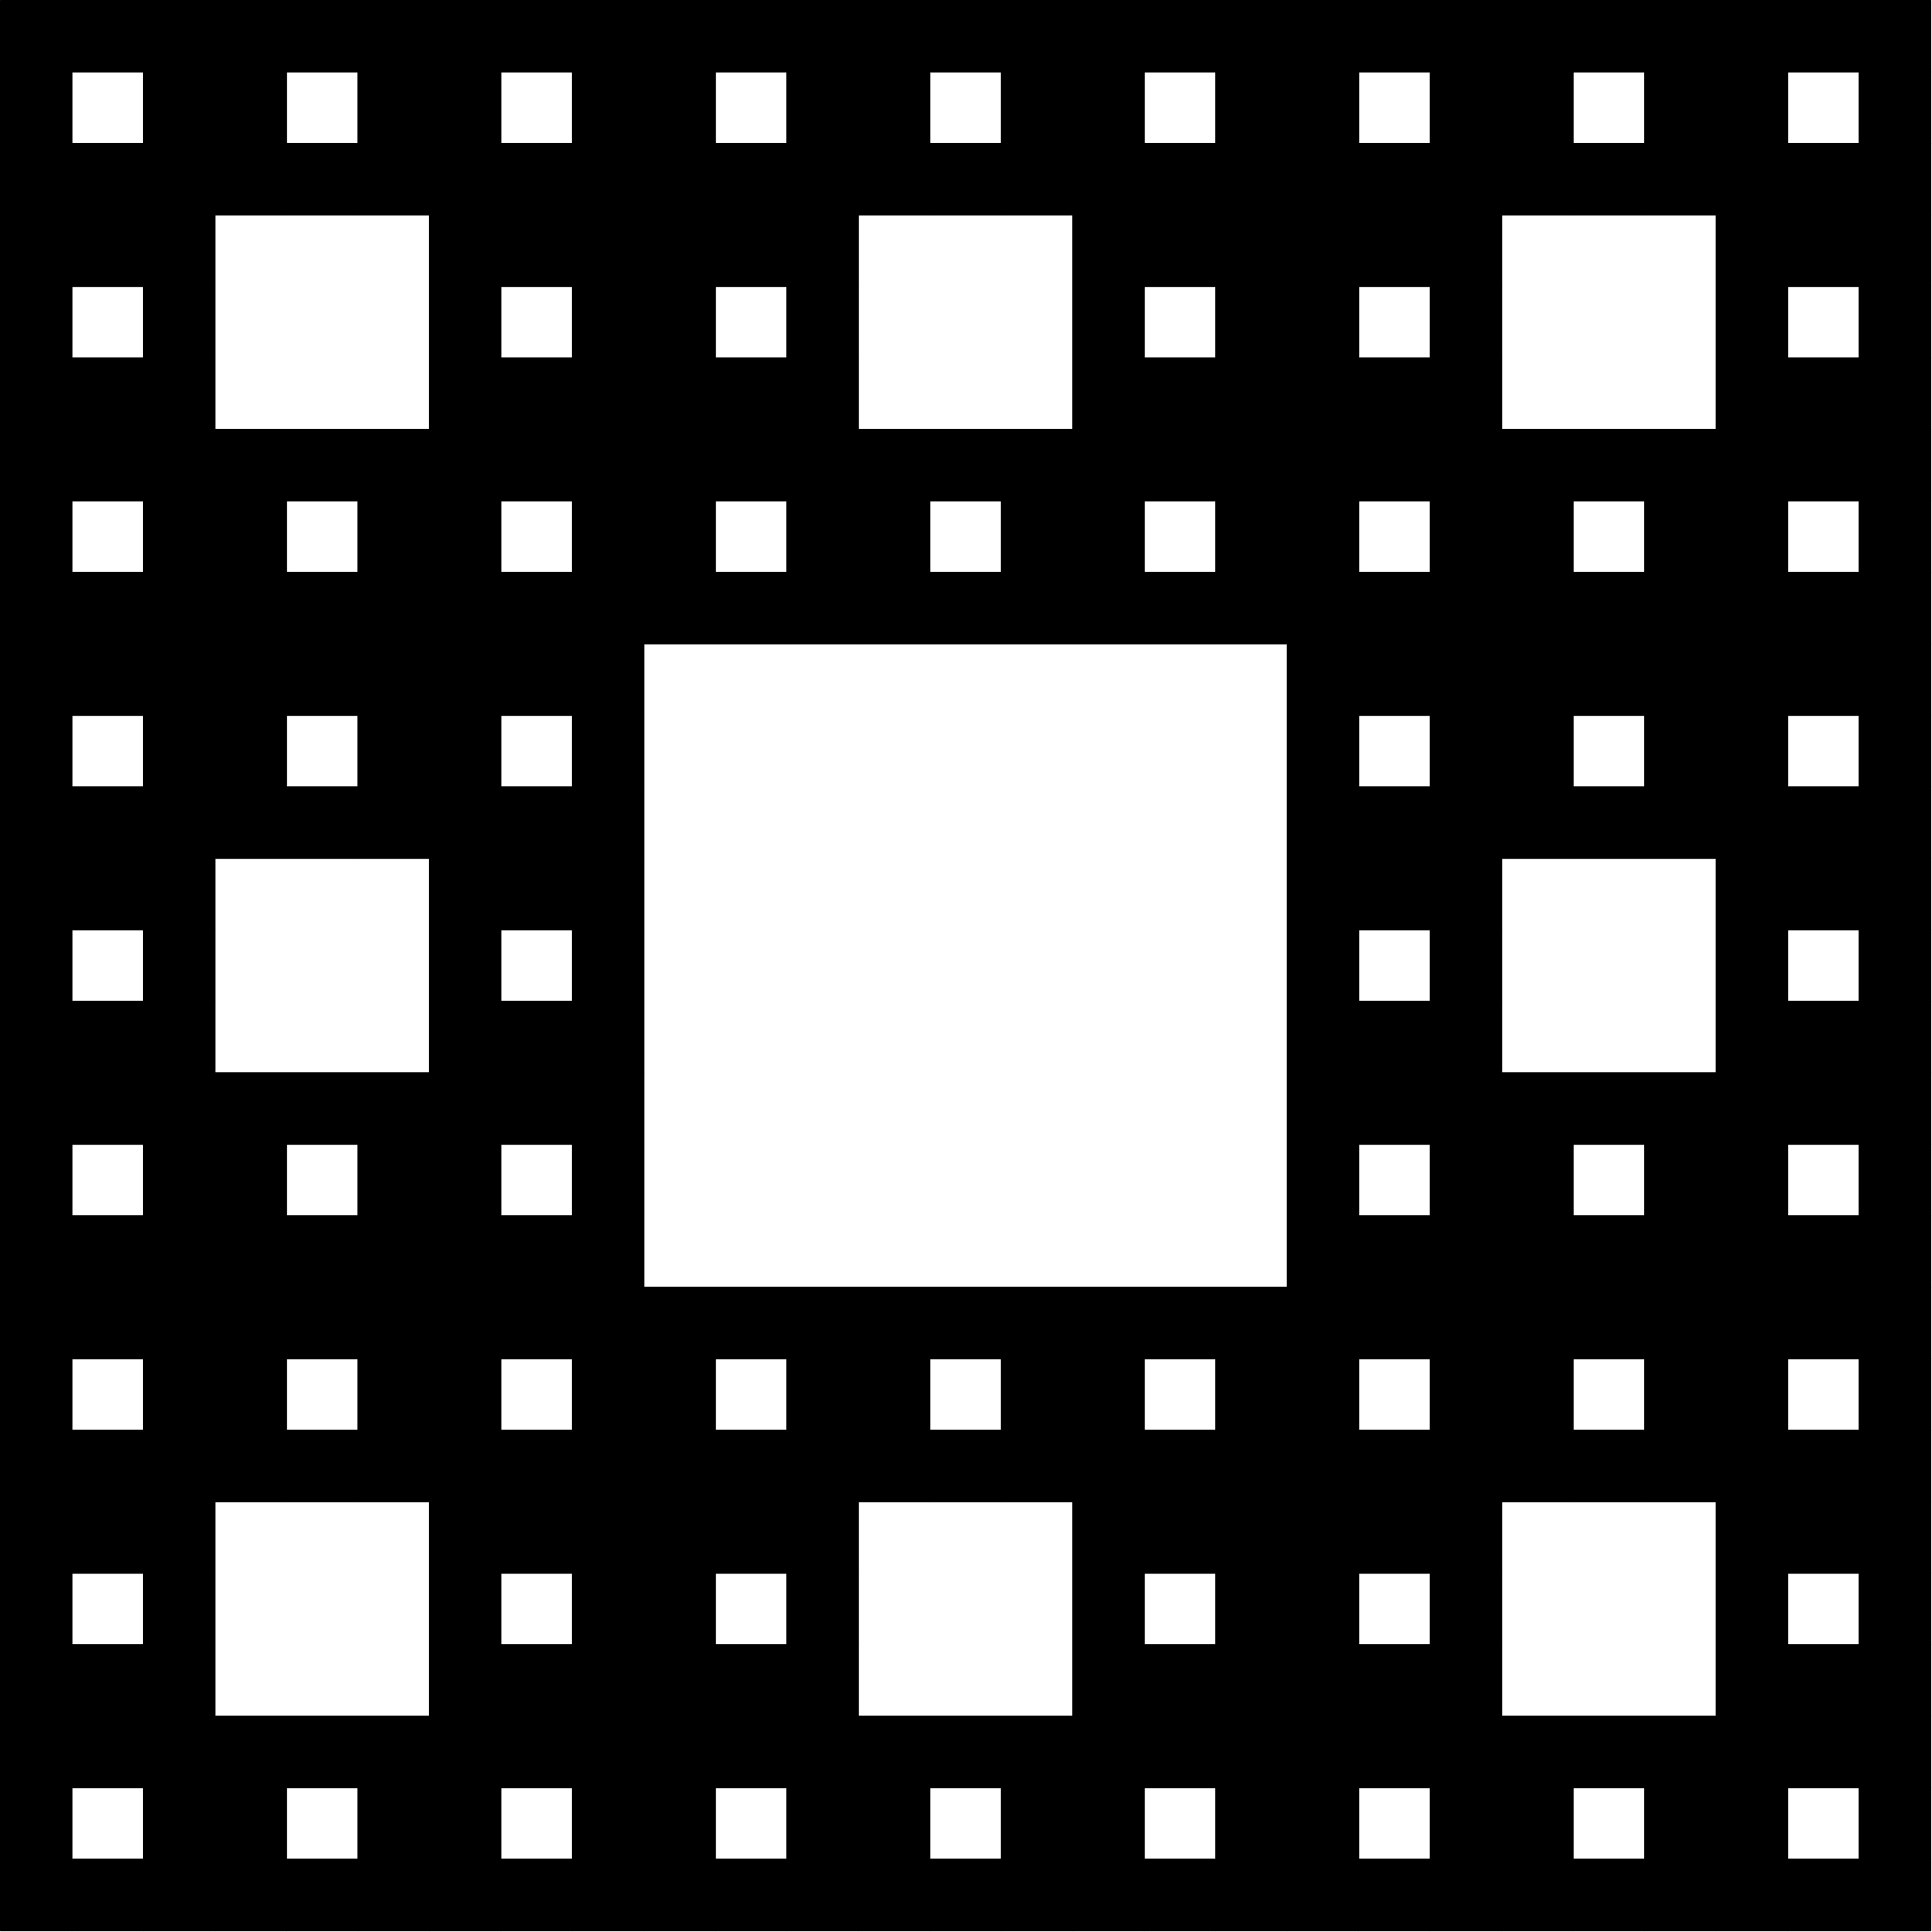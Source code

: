 <?xml version="1.0"?>
<!DOCTYPE ipe SYSTEM "ipe.dtd">
<ipe version="70212" creator="svgtoipe 20240516">
<ipestyle>
<layout paper="753 752" frame="753 752" origin="0 0" crop="no"/>
<opacity name="10%" value="0.10"/>
<opacity name="20%" value="0.20"/>
<opacity name="30%" value="0.30"/>
<opacity name="40%" value="0.40"/>
<opacity name="50%" value="0.50"/>
<opacity name="60%" value="0.60"/>
<opacity name="70%" value="0.70"/>
<opacity name="80%" value="0.80"/>
<opacity name="90%" value="0.90"/>
<pathstyle cap="0" join="0" fillrule="wind"/>
</ipestyle>
<page>
<group matrix="1 0 0 -1 -264 737">
<path stroke="0 0 0" fill="0 0 0" join="1">
1005 374 m
978 374 l
978 347 l
1005 347 l
h
</path>
<path stroke="0 0 0" fill="0 0 0" join="1">
519 374 m
492 374 l
492 347 l
519 347 l
h
</path>
<path stroke="0 0 0" fill="0 0 0" join="1">
762 617 m
735 617 l
735 590 l
762 590 l
h
</path>
<path stroke="0 0 0" fill="0 0 0" join="1">
1005 617 m
978 617 l
978 590 l
1005 590 l
h
</path>
<path stroke="0 0 0" fill="0 0 0" join="1">
519 131 m
492 131 l
492 104 l
519 104 l
h
</path>
<path stroke="0 0 0" fill="0 0 0" join="1">
762 131 m
735 131 l
735 104 l
762 104 l
h
</path>
<path stroke="0 0 0" fill="0 0 0" join="1">
1005 131 m
978 131 l
978 104 l
1005 104 l
h
</path>
<path stroke="0 0 0" fill="0 0 0" join="1">
519 617 m
492 617 l
492 590 l
519 590 l
h
</path>
<path stroke="0 0 0" fill="0 0 0" join="1">
843 374 m
816 374 l
816 347 l
843 347 l
h
</path>
<path stroke="0 0 0" fill="0 0 0" join="1">
357 374 m
330 374 l
330 347 l
357 347 l
h
</path>
<path stroke="0 0 0" fill="0 0 0" join="1">
600 617 m
573 617 l
573 590 l
600 590 l
h
</path>
<path stroke="0 0 0" fill="0 0 0" join="1">
843 617 m
816 617 l
816 590 l
843 590 l
h
</path>
<path stroke="0 0 0" fill="0 0 0" join="1">
357 131 m
330 131 l
330 104 l
357 104 l
h
</path>
<path stroke="0 0 0" fill="0 0 0" join="1">
600 131 m
573 131 l
573 104 l
600 104 l
h
</path>
<path stroke="0 0 0" fill="0 0 0" join="1">
843 131 m
816 131 l
816 104 l
843 104 l
h
</path>
<path stroke="0 0 0" fill="0 0 0" join="1">
357 617 m
330 617 l
330 590 l
357 590 l
h
</path>
<path stroke="0 0 0" fill="0 0 0" join="1">
924 455 m
897 455 l
897 428 l
924 428 l
h
</path>
<path stroke="0 0 0" fill="0 0 0" join="1">
438 455 m
411 455 l
411 428 l
438 428 l
h
</path>
<path stroke="0 0 0" fill="0 0 0" join="1">
681 698 m
654 698 l
654 671 l
681 671 l
h
</path>
<path stroke="0 0 0" fill="0 0 0" join="1">
924 698 m
897 698 l
897 671 l
924 671 l
h
</path>
<path stroke="0 0 0" fill="0 0 0" join="1">
438 212 m
411 212 l
411 185 l
438 185 l
h
</path>
<path stroke="0 0 0" fill="0 0 0" join="1">
681 212 m
654 212 l
654 185 l
681 185 l
h
</path>
<path stroke="0 0 0" fill="0 0 0" join="1">
924 212 m
897 212 l
897 185 l
924 185 l
h
</path>
<path stroke="0 0 0" fill="0 0 0" join="1">
438 698 m
411 698 l
411 671 l
438 671 l
h
</path>
<path stroke="0 0 0" fill="0 0 0" join="1">
1005 455 m
978 455 l
978 428 l
1005 428 l
h
</path>
<path stroke="0 0 0" fill="0 0 0" join="1">
519 455 m
492 455 l
492 428 l
519 428 l
h
</path>
<path stroke="0 0 0" fill="0 0 0" join="1">
762 698 m
735 698 l
735 671 l
762 671 l
h
</path>
<path stroke="0 0 0" fill="0 0 0" join="1">
1005 698 m
978 698 l
978 671 l
1005 671 l
h
</path>
<path stroke="0 0 0" fill="0 0 0" join="1">
519 212 m
492 212 l
492 185 l
519 185 l
h
</path>
<path stroke="0 0 0" fill="0 0 0" join="1">
762 212 m
735 212 l
735 185 l
762 185 l
h
</path>
<path stroke="0 0 0" fill="0 0 0" join="1">
1005 212 m
978 212 l
978 185 l
1005 185 l
h
</path>
<path stroke="0 0 0" fill="0 0 0" join="1">
519 698 m
492 698 l
492 671 l
519 671 l
h
</path>
<path stroke="0 0 0" fill="0 0 0" join="1">
843 293 m
816 293 l
816 266 l
843 266 l
h
</path>
<path stroke="0 0 0" fill="0 0 0" join="1">
357 293 m
330 293 l
330 266 l
357 266 l
h
</path>
<path stroke="0 0 0" fill="0 0 0" join="1">
600 536 m
573 536 l
573 509 l
600 509 l
h
</path>
<path stroke="0 0 0" fill="0 0 0" join="1">
843 536 m
816 536 l
816 509 l
843 509 l
h
</path>
<path stroke="0 0 0" fill="0 0 0" join="1">
357 50 m
330 50 l
330 23 l
357 23 l
h
</path>
<path stroke="0 0 0" fill="0 0 0" join="1">
600 50 m
573 50 l
573 23 l
600 23 l
h
</path>
<path stroke="0 0 0" fill="0 0 0" join="1">
843 50 m
816 50 l
816 23 l
843 23 l
h
</path>
<path stroke="0 0 0" fill="0 0 0" join="1">
357 536 m
330 536 l
330 509 l
357 509 l
h
</path>
<path stroke="0 0 0" fill="0 0 0" join="1">
924 293 m
897 293 l
897 266 l
924 266 l
h
</path>
<path stroke="0 0 0" fill="0 0 0" join="1">
438 293 m
411 293 l
411 266 l
438 266 l
h
</path>
<path stroke="0 0 0" fill="0 0 0" join="1">
681 536 m
654 536 l
654 509 l
681 509 l
h
</path>
<path stroke="0 0 0" fill="0 0 0" join="1">
924 536 m
897 536 l
897 509 l
924 509 l
h
</path>
<path stroke="0 0 0" fill="0 0 0" join="1">
438 50 m
411 50 l
411 23 l
438 23 l
h
</path>
<path stroke="0 0 0" fill="0 0 0" join="1">
681 50 m
654 50 l
654 23 l
681 23 l
h
</path>
<path stroke="0 0 0" fill="0 0 0" join="1">
924 50 m
897 50 l
897 23 l
924 23 l
h
</path>
<path stroke="0 0 0" fill="0 0 0" join="1">
438 536 m
411 536 l
411 509 l
438 509 l
h
</path>
<path stroke="0 0 0" fill="0 0 0" join="1">
1005 293 m
978 293 l
978 266 l
1005 266 l
h
</path>
<path stroke="0 0 0" fill="0 0 0" join="1">
519 293 m
492 293 l
492 266 l
519 266 l
h
</path>
<path stroke="0 0 0" fill="0 0 0" join="1">
762 536 m
735 536 l
735 509 l
762 509 l
h
</path>
<path stroke="0 0 0" fill="0 0 0" join="1">
1005 536 m
978 536 l
978 509 l
1005 509 l
h
</path>
<path stroke="0 0 0" fill="0 0 0" join="1">
519 50 m
492 50 l
492 23 l
519 23 l
h
</path>
<path stroke="0 0 0" fill="0 0 0" join="1">
762 50 m
735 50 l
735 23 l
762 23 l
h
</path>
<path stroke="0 0 0" fill="0 0 0" join="1">
1005 50 m
978 50 l
978 23 l
1005 23 l
h
</path>
<path stroke="0 0 0" fill="0 0 0" join="1">
519 536 m
492 536 l
492 509 l
519 509 l
h
</path>
<path stroke="0 0 0" fill="0 0 0" join="1">
843 455 m
816 455 l
816 428 l
843 428 l
h
</path>
<path stroke="0 0 0" fill="0 0 0" join="1">
357 455 m
330 455 l
330 428 l
357 428 l
h
</path>
<path stroke="0 0 0" fill="0 0 0" join="1">
600 698 m
573 698 l
573 671 l
600 671 l
h
</path>
<path stroke="0 0 0" fill="0 0 0" join="1">
843 698 m
816 698 l
816 671 l
843 671 l
h
</path>
<path stroke="0 0 0" fill="0 0 0" join="1">
357 212 m
330 212 l
330 185 l
357 185 l
h
</path>
<path stroke="0 0 0" fill="0 0 0" join="1">
600 212 m
573 212 l
573 185 l
600 185 l
h
</path>
<path stroke="0 0 0" fill="0 0 0" join="1">
843 212 m
816 212 l
816 185 l
843 185 l
h
</path>
<path stroke="0 0 0" fill="0 0 0" join="1">
357 698 m
330 698 l
330 671 l
357 671 l
h
</path>
<path stroke="0 0 0" fill="0 0 0" join="1">
951 374 m
924 374 l
924 347 l
951 347 l
h
</path>
<path stroke="0 0 0" fill="0 0 0" join="1">
465 374 m
438 374 l
438 347 l
465 347 l
h
</path>
<path stroke="0 0 0" fill="0 0 0" join="1">
708 617 m
681 617 l
681 590 l
708 590 l
h
</path>
<path stroke="0 0 0" fill="0 0 0" join="1">
951 617 m
924 617 l
924 590 l
951 590 l
h
</path>
<path stroke="0 0 0" fill="0 0 0" join="1">
465 131 m
438 131 l
438 104 l
465 104 l
h
</path>
<path stroke="0 0 0" fill="0 0 0" join="1">
708 131 m
681 131 l
681 104 l
708 104 l
h
</path>
<path stroke="0 0 0" fill="0 0 0" join="1">
951 131 m
924 131 l
924 104 l
951 104 l
h
</path>
<path stroke="0 0 0" fill="0 0 0" join="1">
465 617 m
438 617 l
438 590 l
465 590 l
h
</path>
<path stroke="0 0 0" fill="0 0 0" join="1">
789 374 m
762 374 l
762 347 l
789 347 l
h
</path>
<path stroke="0 0 0" fill="0 0 0" join="1">
303 374 m
276 374 l
276 347 l
303 347 l
h
</path>
<path stroke="0 0 0" fill="0 0 0" join="1">
546 617 m
519 617 l
519 590 l
546 590 l
h
</path>
<path stroke="0 0 0" fill="0 0 0" join="1">
789 617 m
762 617 l
762 590 l
789 590 l
h
</path>
<path stroke="0 0 0" fill="0 0 0" join="1">
303 131 m
276 131 l
276 104 l
303 104 l
h
</path>
<path stroke="0 0 0" fill="0 0 0" join="1">
546 131 m
519 131 l
519 104 l
546 104 l
h
</path>
<path stroke="0 0 0" fill="0 0 0" join="1">
789 131 m
762 131 l
762 104 l
789 104 l
h
</path>
<path stroke="0 0 0" fill="0 0 0" join="1">
303 617 m
276 617 l
276 590 l
303 590 l
h
</path>
<path stroke="0 0 0" fill="0 0 0" join="1">
870 455 m
843 455 l
843 428 l
870 428 l
h
</path>
<path stroke="0 0 0" fill="0 0 0" join="1">
384 455 m
357 455 l
357 428 l
384 428 l
h
</path>
<path stroke="0 0 0" fill="0 0 0" join="1">
627 698 m
600 698 l
600 671 l
627 671 l
h
</path>
<path stroke="0 0 0" fill="0 0 0" join="1">
870 698 m
843 698 l
843 671 l
870 671 l
h
</path>
<path stroke="0 0 0" fill="0 0 0" join="1">
384 212 m
357 212 l
357 185 l
384 185 l
h
</path>
<path stroke="0 0 0" fill="0 0 0" join="1">
627 212 m
600 212 l
600 185 l
627 185 l
h
</path>
<path stroke="0 0 0" fill="0 0 0" join="1">
870 212 m
843 212 l
843 185 l
870 185 l
h
</path>
<path stroke="0 0 0" fill="0 0 0" join="1">
384 698 m
357 698 l
357 671 l
384 671 l
h
</path>
<path stroke="0 0 0" fill="0 0 0" join="1">
951 455 m
924 455 l
924 428 l
951 428 l
h
</path>
<path stroke="0 0 0" fill="0 0 0" join="1">
465 455 m
438 455 l
438 428 l
465 428 l
h
</path>
<path stroke="0 0 0" fill="0 0 0" join="1">
708 698 m
681 698 l
681 671 l
708 671 l
h
</path>
<path stroke="0 0 0" fill="0 0 0" join="1">
951 698 m
924 698 l
924 671 l
951 671 l
h
</path>
<path stroke="0 0 0" fill="0 0 0" join="1">
465 212 m
438 212 l
438 185 l
465 185 l
h
</path>
<path stroke="0 0 0" fill="0 0 0" join="1">
708 212 m
681 212 l
681 185 l
708 185 l
h
</path>
<path stroke="0 0 0" fill="0 0 0" join="1">
951 212 m
924 212 l
924 185 l
951 185 l
h
</path>
<path stroke="0 0 0" fill="0 0 0" join="1">
465 698 m
438 698 l
438 671 l
465 671 l
h
</path>
<path stroke="0 0 0" fill="0 0 0" join="1">
789 293 m
762 293 l
762 266 l
789 266 l
h
</path>
<path stroke="0 0 0" fill="0 0 0" join="1">
303 293 m
276 293 l
276 266 l
303 266 l
h
</path>
<path stroke="0 0 0" fill="0 0 0" join="1">
546 536 m
519 536 l
519 509 l
546 509 l
h
</path>
<path stroke="0 0 0" fill="0 0 0" join="1">
789 536 m
762 536 l
762 509 l
789 509 l
h
</path>
<path stroke="0 0 0" fill="0 0 0" join="1">
303 50 m
276 50 l
276 23 l
303 23 l
h
</path>
<path stroke="0 0 0" fill="0 0 0" join="1">
546 50 m
519 50 l
519 23 l
546 23 l
h
</path>
<path stroke="0 0 0" fill="0 0 0" join="1">
789 50 m
762 50 l
762 23 l
789 23 l
h
</path>
<path stroke="0 0 0" fill="0 0 0" join="1">
303 536 m
276 536 l
276 509 l
303 509 l
h
</path>
<path stroke="0 0 0" fill="0 0 0" join="1">
870 293 m
843 293 l
843 266 l
870 266 l
h
</path>
<path stroke="0 0 0" fill="0 0 0" join="1">
384 293 m
357 293 l
357 266 l
384 266 l
h
</path>
<path stroke="0 0 0" fill="0 0 0" join="1">
627 536 m
600 536 l
600 509 l
627 509 l
h
</path>
<path stroke="0 0 0" fill="0 0 0" join="1">
870 536 m
843 536 l
843 509 l
870 509 l
h
</path>
<path stroke="0 0 0" fill="0 0 0" join="1">
384 50 m
357 50 l
357 23 l
384 23 l
h
</path>
<path stroke="0 0 0" fill="0 0 0" join="1">
627 50 m
600 50 l
600 23 l
627 23 l
h
</path>
<path stroke="0 0 0" fill="0 0 0" join="1">
870 50 m
843 50 l
843 23 l
870 23 l
h
</path>
<path stroke="0 0 0" fill="0 0 0" join="1">
384 536 m
357 536 l
357 509 l
384 509 l
h
</path>
<path stroke="0 0 0" fill="0 0 0" join="1">
951 293 m
924 293 l
924 266 l
951 266 l
h
</path>
<path stroke="0 0 0" fill="0 0 0" join="1">
465 293 m
438 293 l
438 266 l
465 266 l
h
</path>
<path stroke="0 0 0" fill="0 0 0" join="1">
708 536 m
681 536 l
681 509 l
708 509 l
h
</path>
<path stroke="0 0 0" fill="0 0 0" join="1">
951 536 m
924 536 l
924 509 l
951 509 l
h
</path>
<path stroke="0 0 0" fill="0 0 0" join="1">
465 50 m
438 50 l
438 23 l
465 23 l
h
</path>
<path stroke="0 0 0" fill="0 0 0" join="1">
708 50 m
681 50 l
681 23 l
708 23 l
h
</path>
<path stroke="0 0 0" fill="0 0 0" join="1">
951 50 m
924 50 l
924 23 l
951 23 l
h
</path>
<path stroke="0 0 0" fill="0 0 0" join="1">
465 536 m
438 536 l
438 509 l
465 509 l
h
</path>
<path stroke="0 0 0" fill="0 0 0" join="1">
789 455 m
762 455 l
762 428 l
789 428 l
h
</path>
<path stroke="0 0 0" fill="0 0 0" join="1">
303 455 m
276 455 l
276 428 l
303 428 l
h
</path>
<path stroke="0 0 0" fill="0 0 0" join="1">
546 698 m
519 698 l
519 671 l
546 671 l
h
</path>
<path stroke="0 0 0" fill="0 0 0" join="1">
789 698 m
762 698 l
762 671 l
789 671 l
h
</path>
<path stroke="0 0 0" fill="0 0 0" join="1">
303 212 m
276 212 l
276 185 l
303 185 l
h
</path>
<path stroke="0 0 0" fill="0 0 0" join="1">
546 212 m
519 212 l
519 185 l
546 185 l
h
</path>
<path stroke="0 0 0" fill="0 0 0" join="1">
789 212 m
762 212 l
762 185 l
789 185 l
h
</path>
<path stroke="0 0 0" fill="0 0 0" join="1">
303 698 m
276 698 l
276 671 l
303 671 l
h
</path>
<path stroke="0 0 0" fill="0 0 0" join="1">
978 401 m
951 401 l
951 374 l
978 374 l
h
</path>
<path stroke="0 0 0" fill="0 0 0" join="1">
492 401 m
465 401 l
465 374 l
492 374 l
h
</path>
<path stroke="0 0 0" fill="0 0 0" join="1">
735 644 m
708 644 l
708 617 l
735 617 l
h
</path>
<path stroke="0 0 0" fill="0 0 0" join="1">
978 644 m
951 644 l
951 617 l
978 617 l
h
</path>
<path stroke="0 0 0" fill="0 0 0" join="1">
492 158 m
465 158 l
465 131 l
492 131 l
h
</path>
<path stroke="0 0 0" fill="0 0 0" join="1">
735 158 m
708 158 l
708 131 l
735 131 l
h
</path>
<path stroke="0 0 0" fill="0 0 0" join="1">
978 158 m
951 158 l
951 131 l
978 131 l
h
</path>
<path stroke="0 0 0" fill="0 0 0" join="1">
492 644 m
465 644 l
465 617 l
492 617 l
h
</path>
<path stroke="0 0 0" fill="0 0 0" join="1">
816 401 m
789 401 l
789 374 l
816 374 l
h
</path>
<path stroke="0 0 0" fill="0 0 0" join="1">
330 401 m
303 401 l
303 374 l
330 374 l
h
</path>
<path stroke="0 0 0" fill="0 0 0" join="1">
573 644 m
546 644 l
546 617 l
573 617 l
h
</path>
<path stroke="0 0 0" fill="0 0 0" join="1">
816 644 m
789 644 l
789 617 l
816 617 l
h
</path>
<path stroke="0 0 0" fill="0 0 0" join="1">
330 158 m
303 158 l
303 131 l
330 131 l
h
</path>
<path stroke="0 0 0" fill="0 0 0" join="1">
573 158 m
546 158 l
546 131 l
573 131 l
h
</path>
<path stroke="0 0 0" fill="0 0 0" join="1">
816 158 m
789 158 l
789 131 l
816 131 l
h
</path>
<path stroke="0 0 0" fill="0 0 0" join="1">
330 644 m
303 644 l
303 617 l
330 617 l
h
</path>
<path stroke="0 0 0" fill="0 0 0" join="1">
897 482 m
870 482 l
870 455 l
897 455 l
h
</path>
<path stroke="0 0 0" fill="0 0 0" join="1">
411 482 m
384 482 l
384 455 l
411 455 l
h
</path>
<path stroke="0 0 0" fill="0 0 0" join="1">
654 725 m
627 725 l
627 698 l
654 698 l
h
</path>
<path stroke="0 0 0" fill="0 0 0" join="1">
897 725 m
870 725 l
870 698 l
897 698 l
h
</path>
<path stroke="0 0 0" fill="0 0 0" join="1">
411 239 m
384 239 l
384 212 l
411 212 l
h
</path>
<path stroke="0 0 0" fill="0 0 0" join="1">
654 239 m
627 239 l
627 212 l
654 212 l
h
</path>
<path stroke="0 0 0" fill="0 0 0" join="1">
897 239 m
870 239 l
870 212 l
897 212 l
h
</path>
<path stroke="0 0 0" fill="0 0 0" join="1">
411 725 m
384 725 l
384 698 l
411 698 l
h
</path>
<path stroke="0 0 0" fill="0 0 0" join="1">
978 482 m
951 482 l
951 455 l
978 455 l
h
</path>
<path stroke="0 0 0" fill="0 0 0" join="1">
492 482 m
465 482 l
465 455 l
492 455 l
h
</path>
<path stroke="0 0 0" fill="0 0 0" join="1">
735 725 m
708 725 l
708 698 l
735 698 l
h
</path>
<path stroke="0 0 0" fill="0 0 0" join="1">
978 725 m
951 725 l
951 698 l
978 698 l
h
</path>
<path stroke="0 0 0" fill="0 0 0" join="1">
492 239 m
465 239 l
465 212 l
492 212 l
h
</path>
<path stroke="0 0 0" fill="0 0 0" join="1">
735 239 m
708 239 l
708 212 l
735 212 l
h
</path>
<path stroke="0 0 0" fill="0 0 0" join="1">
978 239 m
951 239 l
951 212 l
978 212 l
h
</path>
<path stroke="0 0 0" fill="0 0 0" join="1">
492 725 m
465 725 l
465 698 l
492 698 l
h
</path>
<path stroke="0 0 0" fill="0 0 0" join="1">
816 320 m
789 320 l
789 293 l
816 293 l
h
</path>
<path stroke="0 0 0" fill="0 0 0" join="1">
330 320 m
303 320 l
303 293 l
330 293 l
h
</path>
<path stroke="0 0 0" fill="0 0 0" join="1">
573 563 m
546 563 l
546 536 l
573 536 l
h
</path>
<path stroke="0 0 0" fill="0 0 0" join="1">
816 563 m
789 563 l
789 536 l
816 536 l
h
</path>
<path stroke="0 0 0" fill="0 0 0" join="1">
330 77 m
303 77 l
303 50 l
330 50 l
h
</path>
<path stroke="0 0 0" fill="0 0 0" join="1">
573 77 m
546 77 l
546 50 l
573 50 l
h
</path>
<path stroke="0 0 0" fill="0 0 0" join="1">
816 77 m
789 77 l
789 50 l
816 50 l
h
</path>
<path stroke="0 0 0" fill="0 0 0" join="1">
330 563 m
303 563 l
303 536 l
330 536 l
h
</path>
<path stroke="0 0 0" fill="0 0 0" join="1">
897 320 m
870 320 l
870 293 l
897 293 l
h
</path>
<path stroke="0 0 0" fill="0 0 0" join="1">
411 320 m
384 320 l
384 293 l
411 293 l
h
</path>
<path stroke="0 0 0" fill="0 0 0" join="1">
654 563 m
627 563 l
627 536 l
654 536 l
h
</path>
<path stroke="0 0 0" fill="0 0 0" join="1">
897 563 m
870 563 l
870 536 l
897 536 l
h
</path>
<path stroke="0 0 0" fill="0 0 0" join="1">
411 77 m
384 77 l
384 50 l
411 50 l
h
</path>
<path stroke="0 0 0" fill="0 0 0" join="1">
654 77 m
627 77 l
627 50 l
654 50 l
h
</path>
<path stroke="0 0 0" fill="0 0 0" join="1">
897 77 m
870 77 l
870 50 l
897 50 l
h
</path>
<path stroke="0 0 0" fill="0 0 0" join="1">
411 563 m
384 563 l
384 536 l
411 536 l
h
</path>
<path stroke="0 0 0" fill="0 0 0" join="1">
978 320 m
951 320 l
951 293 l
978 293 l
h
</path>
<path stroke="0 0 0" fill="0 0 0" join="1">
492 320 m
465 320 l
465 293 l
492 293 l
h
</path>
<path stroke="0 0 0" fill="0 0 0" join="1">
735 563 m
708 563 l
708 536 l
735 536 l
h
</path>
<path stroke="0 0 0" fill="0 0 0" join="1">
978 563 m
951 563 l
951 536 l
978 536 l
h
</path>
<path stroke="0 0 0" fill="0 0 0" join="1">
492 77 m
465 77 l
465 50 l
492 50 l
h
</path>
<path stroke="0 0 0" fill="0 0 0" join="1">
735 77 m
708 77 l
708 50 l
735 50 l
h
</path>
<path stroke="0 0 0" fill="0 0 0" join="1">
978 77 m
951 77 l
951 50 l
978 50 l
h
</path>
<path stroke="0 0 0" fill="0 0 0" join="1">
492 563 m
465 563 l
465 536 l
492 536 l
h
</path>
<path stroke="0 0 0" fill="0 0 0" join="1">
816 482 m
789 482 l
789 455 l
816 455 l
h
</path>
<path stroke="0 0 0" fill="0 0 0" join="1">
330 482 m
303 482 l
303 455 l
330 455 l
h
</path>
<path stroke="0 0 0" fill="0 0 0" join="1">
573 725 m
546 725 l
546 698 l
573 698 l
h
</path>
<path stroke="0 0 0" fill="0 0 0" join="1">
816 725 m
789 725 l
789 698 l
816 698 l
h
</path>
<path stroke="0 0 0" fill="0 0 0" join="1">
330 239 m
303 239 l
303 212 l
330 212 l
h
</path>
<path stroke="0 0 0" fill="0 0 0" join="1">
573 239 m
546 239 l
546 212 l
573 212 l
h
</path>
<path stroke="0 0 0" fill="0 0 0" join="1">
816 239 m
789 239 l
789 212 l
816 212 l
h
</path>
<path stroke="0 0 0" fill="0 0 0" join="1">
330 725 m
303 725 l
303 698 l
330 698 l
h
</path>
<path stroke="0 0 0" fill="0 0 0" join="1">
1005 401 m
978 401 l
978 374 l
1005 374 l
h
</path>
<path stroke="0 0 0" fill="0 0 0" join="1">
519 401 m
492 401 l
492 374 l
519 374 l
h
</path>
<path stroke="0 0 0" fill="0 0 0" join="1">
762 644 m
735 644 l
735 617 l
762 617 l
h
</path>
<path stroke="0 0 0" fill="0 0 0" join="1">
1005 644 m
978 644 l
978 617 l
1005 617 l
h
</path>
<path stroke="0 0 0" fill="0 0 0" join="1">
519 158 m
492 158 l
492 131 l
519 131 l
h
</path>
<path stroke="0 0 0" fill="0 0 0" join="1">
762 158 m
735 158 l
735 131 l
762 131 l
h
</path>
<path stroke="0 0 0" fill="0 0 0" join="1">
1005 158 m
978 158 l
978 131 l
1005 131 l
h
</path>
<path stroke="0 0 0" fill="0 0 0" join="1">
519 644 m
492 644 l
492 617 l
519 617 l
h
</path>
<path stroke="0 0 0" fill="0 0 0" join="1">
843 401 m
816 401 l
816 374 l
843 374 l
h
</path>
<path stroke="0 0 0" fill="0 0 0" join="1">
357 401 m
330 401 l
330 374 l
357 374 l
h
</path>
<path stroke="0 0 0" fill="0 0 0" join="1">
600 644 m
573 644 l
573 617 l
600 617 l
h
</path>
<path stroke="0 0 0" fill="0 0 0" join="1">
843 644 m
816 644 l
816 617 l
843 617 l
h
</path>
<path stroke="0 0 0" fill="0 0 0" join="1">
357 158 m
330 158 l
330 131 l
357 131 l
h
</path>
<path stroke="0 0 0" fill="0 0 0" join="1">
600 158 m
573 158 l
573 131 l
600 131 l
h
</path>
<path stroke="0 0 0" fill="0 0 0" join="1">
843 158 m
816 158 l
816 131 l
843 131 l
h
</path>
<path stroke="0 0 0" fill="0 0 0" join="1">
357 644 m
330 644 l
330 617 l
357 617 l
h
</path>
<path stroke="0 0 0" fill="0 0 0" join="1">
924 482 m
897 482 l
897 455 l
924 455 l
h
</path>
<path stroke="0 0 0" fill="0 0 0" join="1">
438 482 m
411 482 l
411 455 l
438 455 l
h
</path>
<path stroke="0 0 0" fill="0 0 0" join="1">
681 725 m
654 725 l
654 698 l
681 698 l
h
</path>
<path stroke="0 0 0" fill="0 0 0" join="1">
924 725 m
897 725 l
897 698 l
924 698 l
h
</path>
<path stroke="0 0 0" fill="0 0 0" join="1">
438 239 m
411 239 l
411 212 l
438 212 l
h
</path>
<path stroke="0 0 0" fill="0 0 0" join="1">
681 239 m
654 239 l
654 212 l
681 212 l
h
</path>
<path stroke="0 0 0" fill="0 0 0" join="1">
924 239 m
897 239 l
897 212 l
924 212 l
h
</path>
<path stroke="0 0 0" fill="0 0 0" join="1">
438 725 m
411 725 l
411 698 l
438 698 l
h
</path>
<path stroke="0 0 0" fill="0 0 0" join="1">
1005 482 m
978 482 l
978 455 l
1005 455 l
h
</path>
<path stroke="0 0 0" fill="0 0 0" join="1">
519 482 m
492 482 l
492 455 l
519 455 l
h
</path>
<path stroke="0 0 0" fill="0 0 0" join="1">
762 725 m
735 725 l
735 698 l
762 698 l
h
</path>
<path stroke="0 0 0" fill="0 0 0" join="1">
1005 725 m
978 725 l
978 698 l
1005 698 l
h
</path>
<path stroke="0 0 0" fill="0 0 0" join="1">
519 239 m
492 239 l
492 212 l
519 212 l
h
</path>
<path stroke="0 0 0" fill="0 0 0" join="1">
762 239 m
735 239 l
735 212 l
762 212 l
h
</path>
<path stroke="0 0 0" fill="0 0 0" join="1">
1005 239 m
978 239 l
978 212 l
1005 212 l
h
</path>
<path stroke="0 0 0" fill="0 0 0" join="1">
519 725 m
492 725 l
492 698 l
519 698 l
h
</path>
<path stroke="0 0 0" fill="0 0 0" join="1">
843 320 m
816 320 l
816 293 l
843 293 l
h
</path>
<path stroke="0 0 0" fill="0 0 0" join="1">
357 320 m
330 320 l
330 293 l
357 293 l
h
</path>
<path stroke="0 0 0" fill="0 0 0" join="1">
600 563 m
573 563 l
573 536 l
600 536 l
h
</path>
<path stroke="0 0 0" fill="0 0 0" join="1">
843 563 m
816 563 l
816 536 l
843 536 l
h
</path>
<path stroke="0 0 0" fill="0 0 0" join="1">
357 77 m
330 77 l
330 50 l
357 50 l
h
</path>
<path stroke="0 0 0" fill="0 0 0" join="1">
600 77 m
573 77 l
573 50 l
600 50 l
h
</path>
<path stroke="0 0 0" fill="0 0 0" join="1">
843 77 m
816 77 l
816 50 l
843 50 l
h
</path>
<path stroke="0 0 0" fill="0 0 0" join="1">
357 563 m
330 563 l
330 536 l
357 536 l
h
</path>
<path stroke="0 0 0" fill="0 0 0" join="1">
924 320 m
897 320 l
897 293 l
924 293 l
h
</path>
<path stroke="0 0 0" fill="0 0 0" join="1">
438 320 m
411 320 l
411 293 l
438 293 l
h
</path>
<path stroke="0 0 0" fill="0 0 0" join="1">
681 563 m
654 563 l
654 536 l
681 536 l
h
</path>
<path stroke="0 0 0" fill="0 0 0" join="1">
924 563 m
897 563 l
897 536 l
924 536 l
h
</path>
<path stroke="0 0 0" fill="0 0 0" join="1">
438 77 m
411 77 l
411 50 l
438 50 l
h
</path>
<path stroke="0 0 0" fill="0 0 0" join="1">
681 77 m
654 77 l
654 50 l
681 50 l
h
</path>
<path stroke="0 0 0" fill="0 0 0" join="1">
924 77 m
897 77 l
897 50 l
924 50 l
h
</path>
<path stroke="0 0 0" fill="0 0 0" join="1">
438 563 m
411 563 l
411 536 l
438 536 l
h
</path>
<path stroke="0 0 0" fill="0 0 0" join="1">
1005 320 m
978 320 l
978 293 l
1005 293 l
h
</path>
<path stroke="0 0 0" fill="0 0 0" join="1">
519 320 m
492 320 l
492 293 l
519 293 l
h
</path>
<path stroke="0 0 0" fill="0 0 0" join="1">
762 563 m
735 563 l
735 536 l
762 536 l
h
</path>
<path stroke="0 0 0" fill="0 0 0" join="1">
1005 563 m
978 563 l
978 536 l
1005 536 l
h
</path>
<path stroke="0 0 0" fill="0 0 0" join="1">
519 77 m
492 77 l
492 50 l
519 50 l
h
</path>
<path stroke="0 0 0" fill="0 0 0" join="1">
762 77 m
735 77 l
735 50 l
762 50 l
h
</path>
<path stroke="0 0 0" fill="0 0 0" join="1">
1005 77 m
978 77 l
978 50 l
1005 50 l
h
</path>
<path stroke="0 0 0" fill="0 0 0" join="1">
519 563 m
492 563 l
492 536 l
519 536 l
h
</path>
<path stroke="0 0 0" fill="0 0 0" join="1">
843 482 m
816 482 l
816 455 l
843 455 l
h
</path>
<path stroke="0 0 0" fill="0 0 0" join="1">
357 482 m
330 482 l
330 455 l
357 455 l
h
</path>
<path stroke="0 0 0" fill="0 0 0" join="1">
600 725 m
573 725 l
573 698 l
600 698 l
h
</path>
<path stroke="0 0 0" fill="0 0 0" join="1">
843 725 m
816 725 l
816 698 l
843 698 l
h
</path>
<path stroke="0 0 0" fill="0 0 0" join="1">
357 239 m
330 239 l
330 212 l
357 212 l
h
</path>
<path stroke="0 0 0" fill="0 0 0" join="1">
600 239 m
573 239 l
573 212 l
600 212 l
h
</path>
<path stroke="0 0 0" fill="0 0 0" join="1">
843 239 m
816 239 l
816 212 l
843 212 l
h
</path>
<path stroke="0 0 0" fill="0 0 0" join="1">
357 725 m
330 725 l
330 698 l
357 698 l
h
</path>
<path stroke="0 0 0" fill="0 0 0" join="1">
951 347 m
924 347 l
924 320 l
951 320 l
h
</path>
<path stroke="0 0 0" fill="0 0 0" join="1">
465 347 m
438 347 l
438 320 l
465 320 l
h
</path>
<path stroke="0 0 0" fill="0 0 0" join="1">
708 590 m
681 590 l
681 563 l
708 563 l
h
</path>
<path stroke="0 0 0" fill="0 0 0" join="1">
951 590 m
924 590 l
924 563 l
951 563 l
h
</path>
<path stroke="0 0 0" fill="0 0 0" join="1">
465 104 m
438 104 l
438 77 l
465 77 l
h
</path>
<path stroke="0 0 0" fill="0 0 0" join="1">
708 104 m
681 104 l
681 77 l
708 77 l
h
</path>
<path stroke="0 0 0" fill="0 0 0" join="1">
951 104 m
924 104 l
924 77 l
951 77 l
h
</path>
<path stroke="0 0 0" fill="0 0 0" join="1">
465 590 m
438 590 l
438 563 l
465 563 l
h
</path>
<path stroke="0 0 0" fill="0 0 0" join="1">
789 347 m
762 347 l
762 320 l
789 320 l
h
</path>
<path stroke="0 0 0" fill="0 0 0" join="1">
303 347 m
276 347 l
276 320 l
303 320 l
h
</path>
<path stroke="0 0 0" fill="0 0 0" join="1">
546 590 m
519 590 l
519 563 l
546 563 l
h
</path>
<path stroke="0 0 0" fill="0 0 0" join="1">
789 590 m
762 590 l
762 563 l
789 563 l
h
</path>
<path stroke="0 0 0" fill="0 0 0" join="1">
303 104 m
276 104 l
276 77 l
303 77 l
h
</path>
<path stroke="0 0 0" fill="0 0 0" join="1">
546 104 m
519 104 l
519 77 l
546 77 l
h
</path>
<path stroke="0 0 0" fill="0 0 0" join="1">
789 104 m
762 104 l
762 77 l
789 77 l
h
</path>
<path stroke="0 0 0" fill="0 0 0" join="1">
303 590 m
276 590 l
276 563 l
303 563 l
h
</path>
<path stroke="0 0 0" fill="0 0 0" join="1">
870 428 m
843 428 l
843 401 l
870 401 l
h
</path>
<path stroke="0 0 0" fill="0 0 0" join="1">
384 428 m
357 428 l
357 401 l
384 401 l
h
</path>
<path stroke="0 0 0" fill="0 0 0" join="1">
627 671 m
600 671 l
600 644 l
627 644 l
h
</path>
<path stroke="0 0 0" fill="0 0 0" join="1">
870 671 m
843 671 l
843 644 l
870 644 l
h
</path>
<path stroke="0 0 0" fill="0 0 0" join="1">
384 185 m
357 185 l
357 158 l
384 158 l
h
</path>
<path stroke="0 0 0" fill="0 0 0" join="1">
627 185 m
600 185 l
600 158 l
627 158 l
h
</path>
<path stroke="0 0 0" fill="0 0 0" join="1">
870 185 m
843 185 l
843 158 l
870 158 l
h
</path>
<path stroke="0 0 0" fill="0 0 0" join="1">
384 671 m
357 671 l
357 644 l
384 644 l
h
</path>
<path stroke="0 0 0" fill="0 0 0" join="1">
951 428 m
924 428 l
924 401 l
951 401 l
h
</path>
<path stroke="0 0 0" fill="0 0 0" join="1">
465 428 m
438 428 l
438 401 l
465 401 l
h
</path>
<path stroke="0 0 0" fill="0 0 0" join="1">
708 671 m
681 671 l
681 644 l
708 644 l
h
</path>
<path stroke="0 0 0" fill="0 0 0" join="1">
951 671 m
924 671 l
924 644 l
951 644 l
h
</path>
<path stroke="0 0 0" fill="0 0 0" join="1">
465 185 m
438 185 l
438 158 l
465 158 l
h
</path>
<path stroke="0 0 0" fill="0 0 0" join="1">
708 185 m
681 185 l
681 158 l
708 158 l
h
</path>
<path stroke="0 0 0" fill="0 0 0" join="1">
951 185 m
924 185 l
924 158 l
951 158 l
h
</path>
<path stroke="0 0 0" fill="0 0 0" join="1">
465 671 m
438 671 l
438 644 l
465 644 l
h
</path>
<path stroke="0 0 0" fill="0 0 0" join="1">
789 266 m
762 266 l
762 239 l
789 239 l
h
</path>
<path stroke="0 0 0" fill="0 0 0" join="1">
303 266 m
276 266 l
276 239 l
303 239 l
h
</path>
<path stroke="0 0 0" fill="0 0 0" join="1">
546 509 m
519 509 l
519 482 l
546 482 l
h
</path>
<path stroke="0 0 0" fill="0 0 0" join="1">
789 509 m
762 509 l
762 482 l
789 482 l
h
</path>
<path stroke="0 0 0" fill="0 0 0" join="1">
303 23 m
276 23 l
276 -4 l
303 -4 l
h
</path>
<path stroke="0 0 0" fill="0 0 0" join="1">
546 23 m
519 23 l
519 -4 l
546 -4 l
h
</path>
<path stroke="0 0 0" fill="0 0 0" join="1">
789 23 m
762 23 l
762 -4 l
789 -4 l
h
</path>
<path stroke="0 0 0" fill="0 0 0" join="1">
303 509 m
276 509 l
276 482 l
303 482 l
h
</path>
<path stroke="0 0 0" fill="0 0 0" join="1">
870 266 m
843 266 l
843 239 l
870 239 l
h
</path>
<path stroke="0 0 0" fill="0 0 0" join="1">
384 266 m
357 266 l
357 239 l
384 239 l
h
</path>
<path stroke="0 0 0" fill="0 0 0" join="1">
627 509 m
600 509 l
600 482 l
627 482 l
h
</path>
<path stroke="0 0 0" fill="0 0 0" join="1">
870 509 m
843 509 l
843 482 l
870 482 l
h
</path>
<path stroke="0 0 0" fill="0 0 0" join="1">
384 23 m
357 23 l
357 -4 l
384 -4 l
h
</path>
<path stroke="0 0 0" fill="0 0 0" join="1">
627 23 m
600 23 l
600 -4 l
627 -4 l
h
</path>
<path stroke="0 0 0" fill="0 0 0" join="1">
870 23 m
843 23 l
843 -4 l
870 -4 l
h
</path>
<path stroke="0 0 0" fill="0 0 0" join="1">
384 509 m
357 509 l
357 482 l
384 482 l
h
</path>
<path stroke="0 0 0" fill="0 0 0" join="1">
951 266 m
924 266 l
924 239 l
951 239 l
h
</path>
<path stroke="0 0 0" fill="0 0 0" join="1">
465 266 m
438 266 l
438 239 l
465 239 l
h
</path>
<path stroke="0 0 0" fill="0 0 0" join="1">
708 509 m
681 509 l
681 482 l
708 482 l
h
</path>
<path stroke="0 0 0" fill="0 0 0" join="1">
951 509 m
924 509 l
924 482 l
951 482 l
h
</path>
<path stroke="0 0 0" fill="0 0 0" join="1">
465 23 m
438 23 l
438 -4 l
465 -4 l
h
</path>
<path stroke="0 0 0" fill="0 0 0" join="1">
708 23 m
681 23 l
681 -4 l
708 -4 l
h
</path>
<path stroke="0 0 0" fill="0 0 0" join="1">
951 23 m
924 23 l
924 -4 l
951 -4 l
h
</path>
<path stroke="0 0 0" fill="0 0 0" join="1">
465 509 m
438 509 l
438 482 l
465 482 l
h
</path>
<path stroke="0 0 0" fill="0 0 0" join="1">
789 428 m
762 428 l
762 401 l
789 401 l
h
</path>
<path stroke="0 0 0" fill="0 0 0" join="1">
303 428 m
276 428 l
276 401 l
303 401 l
h
</path>
<path stroke="0 0 0" fill="0 0 0" join="1">
546 671 m
519 671 l
519 644 l
546 644 l
h
</path>
<path stroke="0 0 0" fill="0 0 0" join="1">
789 671 m
762 671 l
762 644 l
789 644 l
h
</path>
<path stroke="0 0 0" fill="0 0 0" join="1">
303 185 m
276 185 l
276 158 l
303 158 l
h
</path>
<path stroke="0 0 0" fill="0 0 0" join="1">
546 185 m
519 185 l
519 158 l
546 158 l
h
</path>
<path stroke="0 0 0" fill="0 0 0" join="1">
789 185 m
762 185 l
762 158 l
789 158 l
h
</path>
<path stroke="0 0 0" fill="0 0 0" join="1">
303 671 m
276 671 l
276 644 l
303 644 l
h
</path>
<path stroke="0 0 0" fill="0 0 0" join="1">
978 347 m
951 347 l
951 320 l
978 320 l
h
</path>
<path stroke="0 0 0" fill="0 0 0" join="1">
492 347 m
465 347 l
465 320 l
492 320 l
h
</path>
<path stroke="0 0 0" fill="0 0 0" join="1">
735 590 m
708 590 l
708 563 l
735 563 l
h
</path>
<path stroke="0 0 0" fill="0 0 0" join="1">
978 590 m
951 590 l
951 563 l
978 563 l
h
</path>
<path stroke="0 0 0" fill="0 0 0" join="1">
492 104 m
465 104 l
465 77 l
492 77 l
h
</path>
<path stroke="0 0 0" fill="0 0 0" join="1">
735 104 m
708 104 l
708 77 l
735 77 l
h
</path>
<path stroke="0 0 0" fill="0 0 0" join="1">
978 104 m
951 104 l
951 77 l
978 77 l
h
</path>
<path stroke="0 0 0" fill="0 0 0" join="1">
492 590 m
465 590 l
465 563 l
492 563 l
h
</path>
<path stroke="0 0 0" fill="0 0 0" join="1">
816 347 m
789 347 l
789 320 l
816 320 l
h
</path>
<path stroke="0 0 0" fill="0 0 0" join="1">
330 347 m
303 347 l
303 320 l
330 320 l
h
</path>
<path stroke="0 0 0" fill="0 0 0" join="1">
573 590 m
546 590 l
546 563 l
573 563 l
h
</path>
<path stroke="0 0 0" fill="0 0 0" join="1">
816 590 m
789 590 l
789 563 l
816 563 l
h
</path>
<path stroke="0 0 0" fill="0 0 0" join="1">
330 104 m
303 104 l
303 77 l
330 77 l
h
</path>
<path stroke="0 0 0" fill="0 0 0" join="1">
573 104 m
546 104 l
546 77 l
573 77 l
h
</path>
<path stroke="0 0 0" fill="0 0 0" join="1">
816 104 m
789 104 l
789 77 l
816 77 l
h
</path>
<path stroke="0 0 0" fill="0 0 0" join="1">
330 590 m
303 590 l
303 563 l
330 563 l
h
</path>
<path stroke="0 0 0" fill="0 0 0" join="1">
897 428 m
870 428 l
870 401 l
897 401 l
h
</path>
<path stroke="0 0 0" fill="0 0 0" join="1">
411 428 m
384 428 l
384 401 l
411 401 l
h
</path>
<path stroke="0 0 0" fill="0 0 0" join="1">
654 671 m
627 671 l
627 644 l
654 644 l
h
</path>
<path stroke="0 0 0" fill="0 0 0" join="1">
897 671 m
870 671 l
870 644 l
897 644 l
h
</path>
<path stroke="0 0 0" fill="0 0 0" join="1">
411 185 m
384 185 l
384 158 l
411 158 l
h
</path>
<path stroke="0 0 0" fill="0 0 0" join="1">
654 185 m
627 185 l
627 158 l
654 158 l
h
</path>
<path stroke="0 0 0" fill="0 0 0" join="1">
897 185 m
870 185 l
870 158 l
897 158 l
h
</path>
<path stroke="0 0 0" fill="0 0 0" join="1">
411 671 m
384 671 l
384 644 l
411 644 l
h
</path>
<path stroke="0 0 0" fill="0 0 0" join="1">
978 428 m
951 428 l
951 401 l
978 401 l
h
</path>
<path stroke="0 0 0" fill="0 0 0" join="1">
492 428 m
465 428 l
465 401 l
492 401 l
h
</path>
<path stroke="0 0 0" fill="0 0 0" join="1">
735 671 m
708 671 l
708 644 l
735 644 l
h
</path>
<path stroke="0 0 0" fill="0 0 0" join="1">
978 671 m
951 671 l
951 644 l
978 644 l
h
</path>
<path stroke="0 0 0" fill="0 0 0" join="1">
492 185 m
465 185 l
465 158 l
492 158 l
h
</path>
<path stroke="0 0 0" fill="0 0 0" join="1">
735 185 m
708 185 l
708 158 l
735 158 l
h
</path>
<path stroke="0 0 0" fill="0 0 0" join="1">
978 185 m
951 185 l
951 158 l
978 158 l
h
</path>
<path stroke="0 0 0" fill="0 0 0" join="1">
492 671 m
465 671 l
465 644 l
492 644 l
h
</path>
<path stroke="0 0 0" fill="0 0 0" join="1">
816 266 m
789 266 l
789 239 l
816 239 l
h
</path>
<path stroke="0 0 0" fill="0 0 0" join="1">
330 266 m
303 266 l
303 239 l
330 239 l
h
</path>
<path stroke="0 0 0" fill="0 0 0" join="1">
573 509 m
546 509 l
546 482 l
573 482 l
h
</path>
<path stroke="0 0 0" fill="0 0 0" join="1">
816 509 m
789 509 l
789 482 l
816 482 l
h
</path>
<path stroke="0 0 0" fill="0 0 0" join="1">
330 23 m
303 23 l
303 -4 l
330 -4 l
h
</path>
<path stroke="0 0 0" fill="0 0 0" join="1">
573 23 m
546 23 l
546 -4 l
573 -4 l
h
</path>
<path stroke="0 0 0" fill="0 0 0" join="1">
816 23 m
789 23 l
789 -4 l
816 -4 l
h
</path>
<path stroke="0 0 0" fill="0 0 0" join="1">
330 509 m
303 509 l
303 482 l
330 482 l
h
</path>
<path stroke="0 0 0" fill="0 0 0" join="1">
897 266 m
870 266 l
870 239 l
897 239 l
h
</path>
<path stroke="0 0 0" fill="0 0 0" join="1">
411 266 m
384 266 l
384 239 l
411 239 l
h
</path>
<path stroke="0 0 0" fill="0 0 0" join="1">
654 509 m
627 509 l
627 482 l
654 482 l
h
</path>
<path stroke="0 0 0" fill="0 0 0" join="1">
897 509 m
870 509 l
870 482 l
897 482 l
h
</path>
<path stroke="0 0 0" fill="0 0 0" join="1">
411 23 m
384 23 l
384 -4 l
411 -4 l
h
</path>
<path stroke="0 0 0" fill="0 0 0" join="1">
654 23 m
627 23 l
627 -4 l
654 -4 l
h
</path>
<path stroke="0 0 0" fill="0 0 0" join="1">
897 23 m
870 23 l
870 -4 l
897 -4 l
h
</path>
<path stroke="0 0 0" fill="0 0 0" join="1">
411 509 m
384 509 l
384 482 l
411 482 l
h
</path>
<path stroke="0 0 0" fill="0 0 0" join="1">
978 266 m
951 266 l
951 239 l
978 239 l
h
</path>
<path stroke="0 0 0" fill="0 0 0" join="1">
492 266 m
465 266 l
465 239 l
492 239 l
h
</path>
<path stroke="0 0 0" fill="0 0 0" join="1">
735 509 m
708 509 l
708 482 l
735 482 l
h
</path>
<path stroke="0 0 0" fill="0 0 0" join="1">
978 509 m
951 509 l
951 482 l
978 482 l
h
</path>
<path stroke="0 0 0" fill="0 0 0" join="1">
492 23 m
465 23 l
465 -4 l
492 -4 l
h
</path>
<path stroke="0 0 0" fill="0 0 0" join="1">
735 23 m
708 23 l
708 -4 l
735 -4 l
h
</path>
<path stroke="0 0 0" fill="0 0 0" join="1">
978 23 m
951 23 l
951 -4 l
978 -4 l
h
</path>
<path stroke="0 0 0" fill="0 0 0" join="1">
492 509 m
465 509 l
465 482 l
492 482 l
h
</path>
<path stroke="0 0 0" fill="0 0 0" join="1">
816 428 m
789 428 l
789 401 l
816 401 l
h
</path>
<path stroke="0 0 0" fill="0 0 0" join="1">
330 428 m
303 428 l
303 401 l
330 401 l
h
</path>
<path stroke="0 0 0" fill="0 0 0" join="1">
573 671 m
546 671 l
546 644 l
573 644 l
h
</path>
<path stroke="0 0 0" fill="0 0 0" join="1">
816 671 m
789 671 l
789 644 l
816 644 l
h
</path>
<path stroke="0 0 0" fill="0 0 0" join="1">
330 185 m
303 185 l
303 158 l
330 158 l
h
</path>
<path stroke="0 0 0" fill="0 0 0" join="1">
573 185 m
546 185 l
546 158 l
573 158 l
h
</path>
<path stroke="0 0 0" fill="0 0 0" join="1">
816 185 m
789 185 l
789 158 l
816 158 l
h
</path>
<path stroke="0 0 0" fill="0 0 0" join="1">
330 671 m
303 671 l
303 644 l
330 644 l
h
</path>
<path stroke="0 0 0" fill="0 0 0" join="1">
1005 347 m
978 347 l
978 320 l
1005 320 l
h
</path>
<path stroke="0 0 0" fill="0 0 0" join="1">
519 347 m
492 347 l
492 320 l
519 320 l
h
</path>
<path stroke="0 0 0" fill="0 0 0" join="1">
762 590 m
735 590 l
735 563 l
762 563 l
h
</path>
<path stroke="0 0 0" fill="0 0 0" join="1">
1005 590 m
978 590 l
978 563 l
1005 563 l
h
</path>
<path stroke="0 0 0" fill="0 0 0" join="1">
519 104 m
492 104 l
492 77 l
519 77 l
h
</path>
<path stroke="0 0 0" fill="0 0 0" join="1">
762 104 m
735 104 l
735 77 l
762 77 l
h
</path>
<path stroke="0 0 0" fill="0 0 0" join="1">
1005 104 m
978 104 l
978 77 l
1005 77 l
h
</path>
<path stroke="0 0 0" fill="0 0 0" join="1">
519 590 m
492 590 l
492 563 l
519 563 l
h
</path>
<path stroke="0 0 0" fill="0 0 0" join="1">
843 347 m
816 347 l
816 320 l
843 320 l
h
</path>
<path stroke="0 0 0" fill="0 0 0" join="1">
357 347 m
330 347 l
330 320 l
357 320 l
h
</path>
<path stroke="0 0 0" fill="0 0 0" join="1">
600 590 m
573 590 l
573 563 l
600 563 l
h
</path>
<path stroke="0 0 0" fill="0 0 0" join="1">
843 590 m
816 590 l
816 563 l
843 563 l
h
</path>
<path stroke="0 0 0" fill="0 0 0" join="1">
357 104 m
330 104 l
330 77 l
357 77 l
h
</path>
<path stroke="0 0 0" fill="0 0 0" join="1">
600 104 m
573 104 l
573 77 l
600 77 l
h
</path>
<path stroke="0 0 0" fill="0 0 0" join="1">
843 104 m
816 104 l
816 77 l
843 77 l
h
</path>
<path stroke="0 0 0" fill="0 0 0" join="1">
357 590 m
330 590 l
330 563 l
357 563 l
h
</path>
<path stroke="0 0 0" fill="0 0 0" join="1">
924 428 m
897 428 l
897 401 l
924 401 l
h
</path>
<path stroke="0 0 0" fill="0 0 0" join="1">
438 428 m
411 428 l
411 401 l
438 401 l
h
</path>
<path stroke="0 0 0" fill="0 0 0" join="1">
681 671 m
654 671 l
654 644 l
681 644 l
h
</path>
<path stroke="0 0 0" fill="0 0 0" join="1">
924 671 m
897 671 l
897 644 l
924 644 l
h
</path>
<path stroke="0 0 0" fill="0 0 0" join="1">
438 185 m
411 185 l
411 158 l
438 158 l
h
</path>
<path stroke="0 0 0" fill="0 0 0" join="1">
681 185 m
654 185 l
654 158 l
681 158 l
h
</path>
<path stroke="0 0 0" fill="0 0 0" join="1">
924 185 m
897 185 l
897 158 l
924 158 l
h
</path>
<path stroke="0 0 0" fill="0 0 0" join="1">
438 671 m
411 671 l
411 644 l
438 644 l
h
</path>
<path stroke="0 0 0" fill="0 0 0" join="1">
1005 428 m
978 428 l
978 401 l
1005 401 l
h
</path>
<path stroke="0 0 0" fill="0 0 0" join="1">
519 428 m
492 428 l
492 401 l
519 401 l
h
</path>
<path stroke="0 0 0" fill="0 0 0" join="1">
762 671 m
735 671 l
735 644 l
762 644 l
h
</path>
<path stroke="0 0 0" fill="0 0 0" join="1">
1005 671 m
978 671 l
978 644 l
1005 644 l
h
</path>
<path stroke="0 0 0" fill="0 0 0" join="1">
519 185 m
492 185 l
492 158 l
519 158 l
h
</path>
<path stroke="0 0 0" fill="0 0 0" join="1">
762 185 m
735 185 l
735 158 l
762 158 l
h
</path>
<path stroke="0 0 0" fill="0 0 0" join="1">
1005 185 m
978 185 l
978 158 l
1005 158 l
h
</path>
<path stroke="0 0 0" fill="0 0 0" join="1">
519 671 m
492 671 l
492 644 l
519 644 l
h
</path>
<path stroke="0 0 0" fill="0 0 0" join="1">
843 266 m
816 266 l
816 239 l
843 239 l
h
</path>
<path stroke="0 0 0" fill="0 0 0" join="1">
357 266 m
330 266 l
330 239 l
357 239 l
h
</path>
<path stroke="0 0 0" fill="0 0 0" join="1">
600 509 m
573 509 l
573 482 l
600 482 l
h
</path>
<path stroke="0 0 0" fill="0 0 0" join="1">
843 509 m
816 509 l
816 482 l
843 482 l
h
</path>
<path stroke="0 0 0" fill="0 0 0" join="1">
357 23 m
330 23 l
330 -4 l
357 -4 l
h
</path>
<path stroke="0 0 0" fill="0 0 0" join="1">
600 23 m
573 23 l
573 -4 l
600 -4 l
h
</path>
<path stroke="0 0 0" fill="0 0 0" join="1">
843 23 m
816 23 l
816 -4 l
843 -4 l
h
</path>
<path stroke="0 0 0" fill="0 0 0" join="1">
357 509 m
330 509 l
330 482 l
357 482 l
h
</path>
<path stroke="0 0 0" fill="0 0 0" join="1">
924 266 m
897 266 l
897 239 l
924 239 l
h
</path>
<path stroke="0 0 0" fill="0 0 0" join="1">
438 266 m
411 266 l
411 239 l
438 239 l
h
</path>
<path stroke="0 0 0" fill="0 0 0" join="1">
681 509 m
654 509 l
654 482 l
681 482 l
h
</path>
<path stroke="0 0 0" fill="0 0 0" join="1">
924 509 m
897 509 l
897 482 l
924 482 l
h
</path>
<path stroke="0 0 0" fill="0 0 0" join="1">
438 23 m
411 23 l
411 -4 l
438 -4 l
h
</path>
<path stroke="0 0 0" fill="0 0 0" join="1">
681 23 m
654 23 l
654 -4 l
681 -4 l
h
</path>
<path stroke="0 0 0" fill="0 0 0" join="1">
924 23 m
897 23 l
897 -4 l
924 -4 l
h
</path>
<path stroke="0 0 0" fill="0 0 0" join="1">
438 509 m
411 509 l
411 482 l
438 482 l
h
</path>
<path stroke="0 0 0" fill="0 0 0" join="1">
1005 266 m
978 266 l
978 239 l
1005 239 l
h
</path>
<path stroke="0 0 0" fill="0 0 0" join="1">
519 266 m
492 266 l
492 239 l
519 239 l
h
</path>
<path stroke="0 0 0" fill="0 0 0" join="1">
762 509 m
735 509 l
735 482 l
762 482 l
h
</path>
<path stroke="0 0 0" fill="0 0 0" join="1">
1005 509 m
978 509 l
978 482 l
1005 482 l
h
</path>
<path stroke="0 0 0" fill="0 0 0" join="1">
519 23 m
492 23 l
492 -4 l
519 -4 l
h
</path>
<path stroke="0 0 0" fill="0 0 0" join="1">
762 23 m
735 23 l
735 -4 l
762 -4 l
h
</path>
<path stroke="0 0 0" fill="0 0 0" join="1">
1005 23 m
978 23 l
978 -4 l
1005 -4 l
h
</path>
<path stroke="0 0 0" fill="0 0 0" join="1">
519 509 m
492 509 l
492 482 l
519 482 l
h
</path>
<path stroke="0 0 0" fill="0 0 0" join="1">
843 428 m
816 428 l
816 401 l
843 401 l
h
</path>
<path stroke="0 0 0" fill="0 0 0" join="1">
357 428 m
330 428 l
330 401 l
357 401 l
h
</path>
<path stroke="0 0 0" fill="0 0 0" join="1">
600 671 m
573 671 l
573 644 l
600 644 l
h
</path>
<path stroke="0 0 0" fill="0 0 0" join="1">
843 671 m
816 671 l
816 644 l
843 644 l
h
</path>
<path stroke="0 0 0" fill="0 0 0" join="1">
357 185 m
330 185 l
330 158 l
357 158 l
h
</path>
<path stroke="0 0 0" fill="0 0 0" join="1">
600 185 m
573 185 l
573 158 l
600 158 l
h
</path>
<path stroke="0 0 0" fill="0 0 0" join="1">
843 185 m
816 185 l
816 158 l
843 158 l
h
</path>
<path stroke="0 0 0" fill="0 0 0" join="1">
357 671 m
330 671 l
330 644 l
357 644 l
h
</path>
<path stroke="0 0 0" fill="0 0 0" join="1">
951 401 m
924 401 l
924 374 l
951 374 l
h
</path>
<path stroke="0 0 0" fill="0 0 0" join="1">
465 401 m
438 401 l
438 374 l
465 374 l
h
</path>
<path stroke="0 0 0" fill="0 0 0" join="1">
708 644 m
681 644 l
681 617 l
708 617 l
h
</path>
<path stroke="0 0 0" fill="0 0 0" join="1">
951 644 m
924 644 l
924 617 l
951 617 l
h
</path>
<path stroke="0 0 0" fill="0 0 0" join="1">
465 158 m
438 158 l
438 131 l
465 131 l
h
</path>
<path stroke="0 0 0" fill="0 0 0" join="1">
708 158 m
681 158 l
681 131 l
708 131 l
h
</path>
<path stroke="0 0 0" fill="0 0 0" join="1">
951 158 m
924 158 l
924 131 l
951 131 l
h
</path>
<path stroke="0 0 0" fill="0 0 0" join="1">
465 644 m
438 644 l
438 617 l
465 617 l
h
</path>
<path stroke="0 0 0" fill="0 0 0" join="1">
789 401 m
762 401 l
762 374 l
789 374 l
h
</path>
<path stroke="0 0 0" fill="0 0 0" join="1">
303 401 m
276 401 l
276 374 l
303 374 l
h
</path>
<path stroke="0 0 0" fill="0 0 0" join="1">
546 644 m
519 644 l
519 617 l
546 617 l
h
</path>
<path stroke="0 0 0" fill="0 0 0" join="1">
789 644 m
762 644 l
762 617 l
789 617 l
h
</path>
<path stroke="0 0 0" fill="0 0 0" join="1">
303 158 m
276 158 l
276 131 l
303 131 l
h
</path>
<path stroke="0 0 0" fill="0 0 0" join="1">
546 158 m
519 158 l
519 131 l
546 131 l
h
</path>
<path stroke="0 0 0" fill="0 0 0" join="1">
789 158 m
762 158 l
762 131 l
789 131 l
h
</path>
<path stroke="0 0 0" fill="0 0 0" join="1">
303 644 m
276 644 l
276 617 l
303 617 l
h
</path>
<path stroke="0 0 0" fill="0 0 0" join="1">
870 482 m
843 482 l
843 455 l
870 455 l
h
</path>
<path stroke="0 0 0" fill="0 0 0" join="1">
384 482 m
357 482 l
357 455 l
384 455 l
h
</path>
<path stroke="0 0 0" fill="0 0 0" join="1">
627 725 m
600 725 l
600 698 l
627 698 l
h
</path>
<path stroke="0 0 0" fill="0 0 0" join="1">
870 725 m
843 725 l
843 698 l
870 698 l
h
</path>
<path stroke="0 0 0" fill="0 0 0" join="1">
384 239 m
357 239 l
357 212 l
384 212 l
h
</path>
<path stroke="0 0 0" fill="0 0 0" join="1">
627 239 m
600 239 l
600 212 l
627 212 l
h
</path>
<path stroke="0 0 0" fill="0 0 0" join="1">
870 239 m
843 239 l
843 212 l
870 212 l
h
</path>
<path stroke="0 0 0" fill="0 0 0" join="1">
384 725 m
357 725 l
357 698 l
384 698 l
h
</path>
<path stroke="0 0 0" fill="0 0 0" join="1">
951 482 m
924 482 l
924 455 l
951 455 l
h
</path>
<path stroke="0 0 0" fill="0 0 0" join="1">
465 482 m
438 482 l
438 455 l
465 455 l
h
</path>
<path stroke="0 0 0" fill="0 0 0" join="1">
708 725 m
681 725 l
681 698 l
708 698 l
h
</path>
<path stroke="0 0 0" fill="0 0 0" join="1">
951 725 m
924 725 l
924 698 l
951 698 l
h
</path>
<path stroke="0 0 0" fill="0 0 0" join="1">
465 239 m
438 239 l
438 212 l
465 212 l
h
</path>
<path stroke="0 0 0" fill="0 0 0" join="1">
708 239 m
681 239 l
681 212 l
708 212 l
h
</path>
<path stroke="0 0 0" fill="0 0 0" join="1">
951 239 m
924 239 l
924 212 l
951 212 l
h
</path>
<path stroke="0 0 0" fill="0 0 0" join="1">
465 725 m
438 725 l
438 698 l
465 698 l
h
</path>
<path stroke="0 0 0" fill="0 0 0" join="1">
789 320 m
762 320 l
762 293 l
789 293 l
h
</path>
<path stroke="0 0 0" fill="0 0 0" join="1">
303 320 m
276 320 l
276 293 l
303 293 l
h
</path>
<path stroke="0 0 0" fill="0 0 0" join="1">
546 563 m
519 563 l
519 536 l
546 536 l
h
</path>
<path stroke="0 0 0" fill="0 0 0" join="1">
789 563 m
762 563 l
762 536 l
789 536 l
h
</path>
<path stroke="0 0 0" fill="0 0 0" join="1">
303 77 m
276 77 l
276 50 l
303 50 l
h
</path>
<path stroke="0 0 0" fill="0 0 0" join="1">
546 77 m
519 77 l
519 50 l
546 50 l
h
</path>
<path stroke="0 0 0" fill="0 0 0" join="1">
789 77 m
762 77 l
762 50 l
789 50 l
h
</path>
<path stroke="0 0 0" fill="0 0 0" join="1">
303 563 m
276 563 l
276 536 l
303 536 l
h
</path>
<path stroke="0 0 0" fill="0 0 0" join="1">
870 320 m
843 320 l
843 293 l
870 293 l
h
</path>
<path stroke="0 0 0" fill="0 0 0" join="1">
384 320 m
357 320 l
357 293 l
384 293 l
h
</path>
<path stroke="0 0 0" fill="0 0 0" join="1">
627 563 m
600 563 l
600 536 l
627 536 l
h
</path>
<path stroke="0 0 0" fill="0 0 0" join="1">
870 563 m
843 563 l
843 536 l
870 536 l
h
</path>
<path stroke="0 0 0" fill="0 0 0" join="1">
384 77 m
357 77 l
357 50 l
384 50 l
h
</path>
<path stroke="0 0 0" fill="0 0 0" join="1">
627 77 m
600 77 l
600 50 l
627 50 l
h
</path>
<path stroke="0 0 0" fill="0 0 0" join="1">
870 77 m
843 77 l
843 50 l
870 50 l
h
</path>
<path stroke="0 0 0" fill="0 0 0" join="1">
384 563 m
357 563 l
357 536 l
384 536 l
h
</path>
<path stroke="0 0 0" fill="0 0 0" join="1">
951 320 m
924 320 l
924 293 l
951 293 l
h
</path>
<path stroke="0 0 0" fill="0 0 0" join="1">
465 320 m
438 320 l
438 293 l
465 293 l
h
</path>
<path stroke="0 0 0" fill="0 0 0" join="1">
708 563 m
681 563 l
681 536 l
708 536 l
h
</path>
<path stroke="0 0 0" fill="0 0 0" join="1">
951 563 m
924 563 l
924 536 l
951 536 l
h
</path>
<path stroke="0 0 0" fill="0 0 0" join="1">
465 77 m
438 77 l
438 50 l
465 50 l
h
</path>
<path stroke="0 0 0" fill="0 0 0" join="1">
708 77 m
681 77 l
681 50 l
708 50 l
h
</path>
<path stroke="0 0 0" fill="0 0 0" join="1">
951 77 m
924 77 l
924 50 l
951 50 l
h
</path>
<path stroke="0 0 0" fill="0 0 0" join="1">
465 563 m
438 563 l
438 536 l
465 536 l
h
</path>
<path stroke="0 0 0" fill="0 0 0" join="1">
789 482 m
762 482 l
762 455 l
789 455 l
h
</path>
<path stroke="0 0 0" fill="0 0 0" join="1">
303 482 m
276 482 l
276 455 l
303 455 l
h
</path>
<path stroke="0 0 0" fill="0 0 0" join="1">
546 725 m
519 725 l
519 698 l
546 698 l
h
</path>
<path stroke="0 0 0" fill="0 0 0" join="1">
789 725 m
762 725 l
762 698 l
789 698 l
h
</path>
<path stroke="0 0 0" fill="0 0 0" join="1">
303 239 m
276 239 l
276 212 l
303 212 l
h
</path>
<path stroke="0 0 0" fill="0 0 0" join="1">
546 239 m
519 239 l
519 212 l
546 212 l
h
</path>
<path stroke="0 0 0" fill="0 0 0" join="1">
789 239 m
762 239 l
762 212 l
789 212 l
h
</path>
<path stroke="0 0 0" fill="0 0 0" join="1">
303 725 m
276 725 l
276 698 l
303 698 l
h
</path>
</group>
</page>
</ipe>
